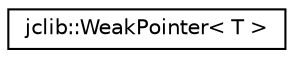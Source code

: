 digraph "Graphical Class Hierarchy"
{
  edge [fontname="Helvetica",fontsize="10",labelfontname="Helvetica",labelfontsize="10"];
  node [fontname="Helvetica",fontsize="10",shape=record];
  rankdir="LR";
  Node0 [label="jclib::WeakPointer\< T \>",height=0.2,width=0.4,color="black", fillcolor="white", style="filled",URL="$classjclib_1_1WeakPointer.html"];
}

